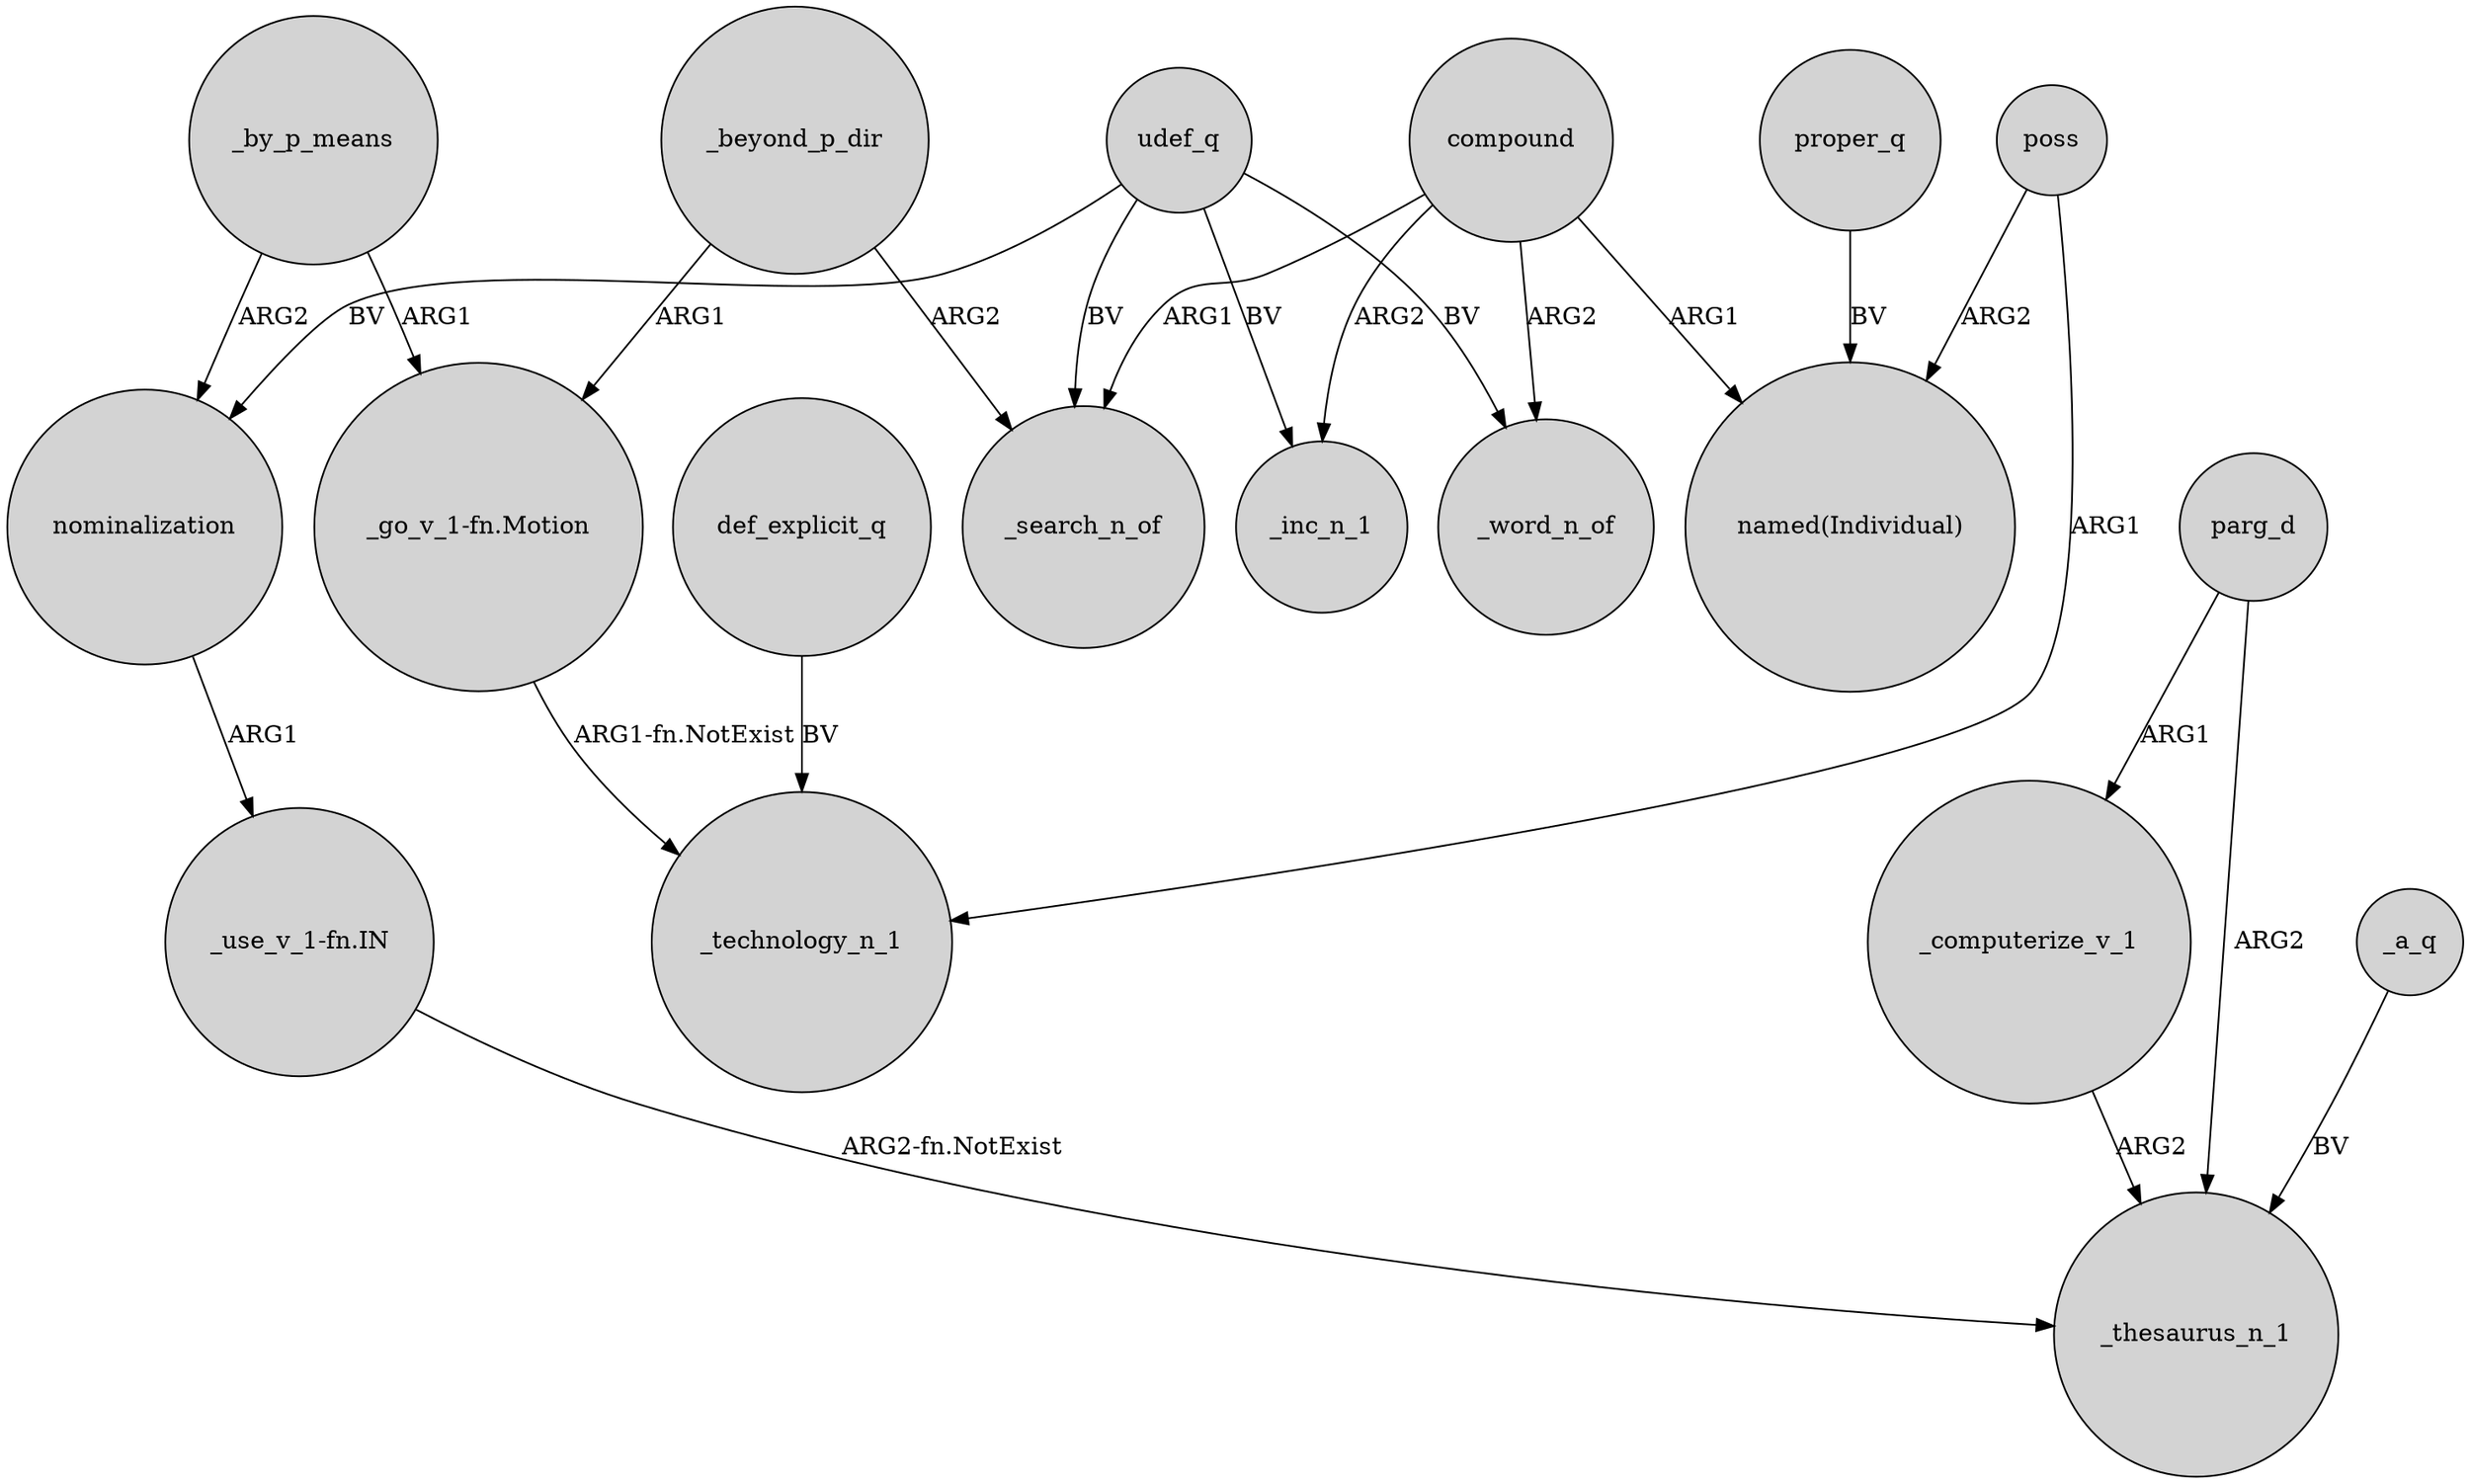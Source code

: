 digraph {
	node [shape=circle style=filled]
	poss -> _technology_n_1 [label=ARG1]
	udef_q -> _inc_n_1 [label=BV]
	compound -> _word_n_of [label=ARG2]
	_by_p_means -> nominalization [label=ARG2]
	"_go_v_1-fn.Motion" -> _technology_n_1 [label="ARG1-fn.NotExist"]
	_computerize_v_1 -> _thesaurus_n_1 [label=ARG2]
	udef_q -> _search_n_of [label=BV]
	poss -> "named(Individual)" [label=ARG2]
	udef_q -> _word_n_of [label=BV]
	compound -> "named(Individual)" [label=ARG1]
	_beyond_p_dir -> "_go_v_1-fn.Motion" [label=ARG1]
	parg_d -> _thesaurus_n_1 [label=ARG2]
	_a_q -> _thesaurus_n_1 [label=BV]
	compound -> _search_n_of [label=ARG1]
	udef_q -> nominalization [label=BV]
	_beyond_p_dir -> _search_n_of [label=ARG2]
	def_explicit_q -> _technology_n_1 [label=BV]
	_by_p_means -> "_go_v_1-fn.Motion" [label=ARG1]
	proper_q -> "named(Individual)" [label=BV]
	"_use_v_1-fn.IN" -> _thesaurus_n_1 [label="ARG2-fn.NotExist"]
	parg_d -> _computerize_v_1 [label=ARG1]
	compound -> _inc_n_1 [label=ARG2]
	nominalization -> "_use_v_1-fn.IN" [label=ARG1]
}
